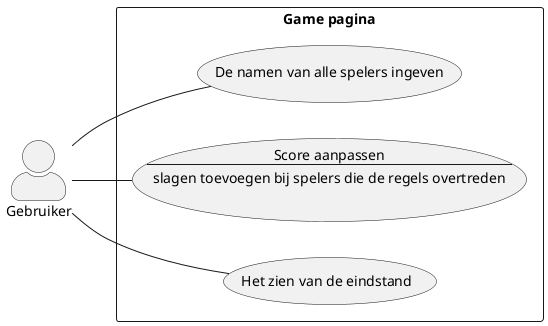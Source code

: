 @startuml
left to right direction
skinparam actorStyle awesome
actor "Gebruiker" as user

rectangle "Game pagina" {
    usecase  UC1 as "De namen van alle spelers ingeven"
    usecase  UC2  as "Score aanpassen
    --
    slagen toevoegen bij spelers die de regels overtreden
    "
    usecase UC3 as "aangeven dat de spelers klaar zijn
    /naar volgend café gaan"
    usecase UC3 as "Het zien van de eindstand"
}


user -- UC1
user -- UC2
user -- UC3
@enduml

